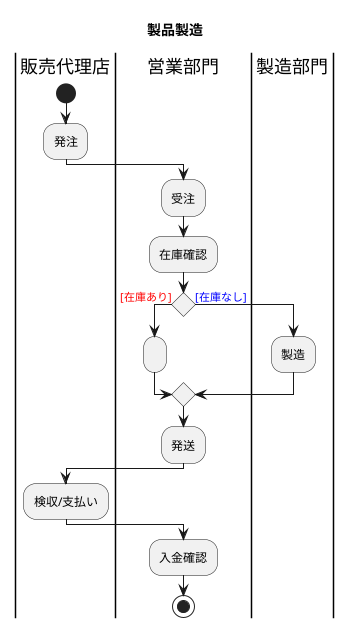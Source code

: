 @startuml
title 製品製造
|販売代理店|
start
:発注;
|営業部門|
:受注;
:在庫確認;
if () is (<color:red>[在庫あり]) then
:;
else (<color:blue>[在庫なし])
|製造部門|
:製造;
endif
|営業部門|
:発送;
|販売代理店|
:検収/支払い;
|営業部門|
:入金確認;
stop
@enduml